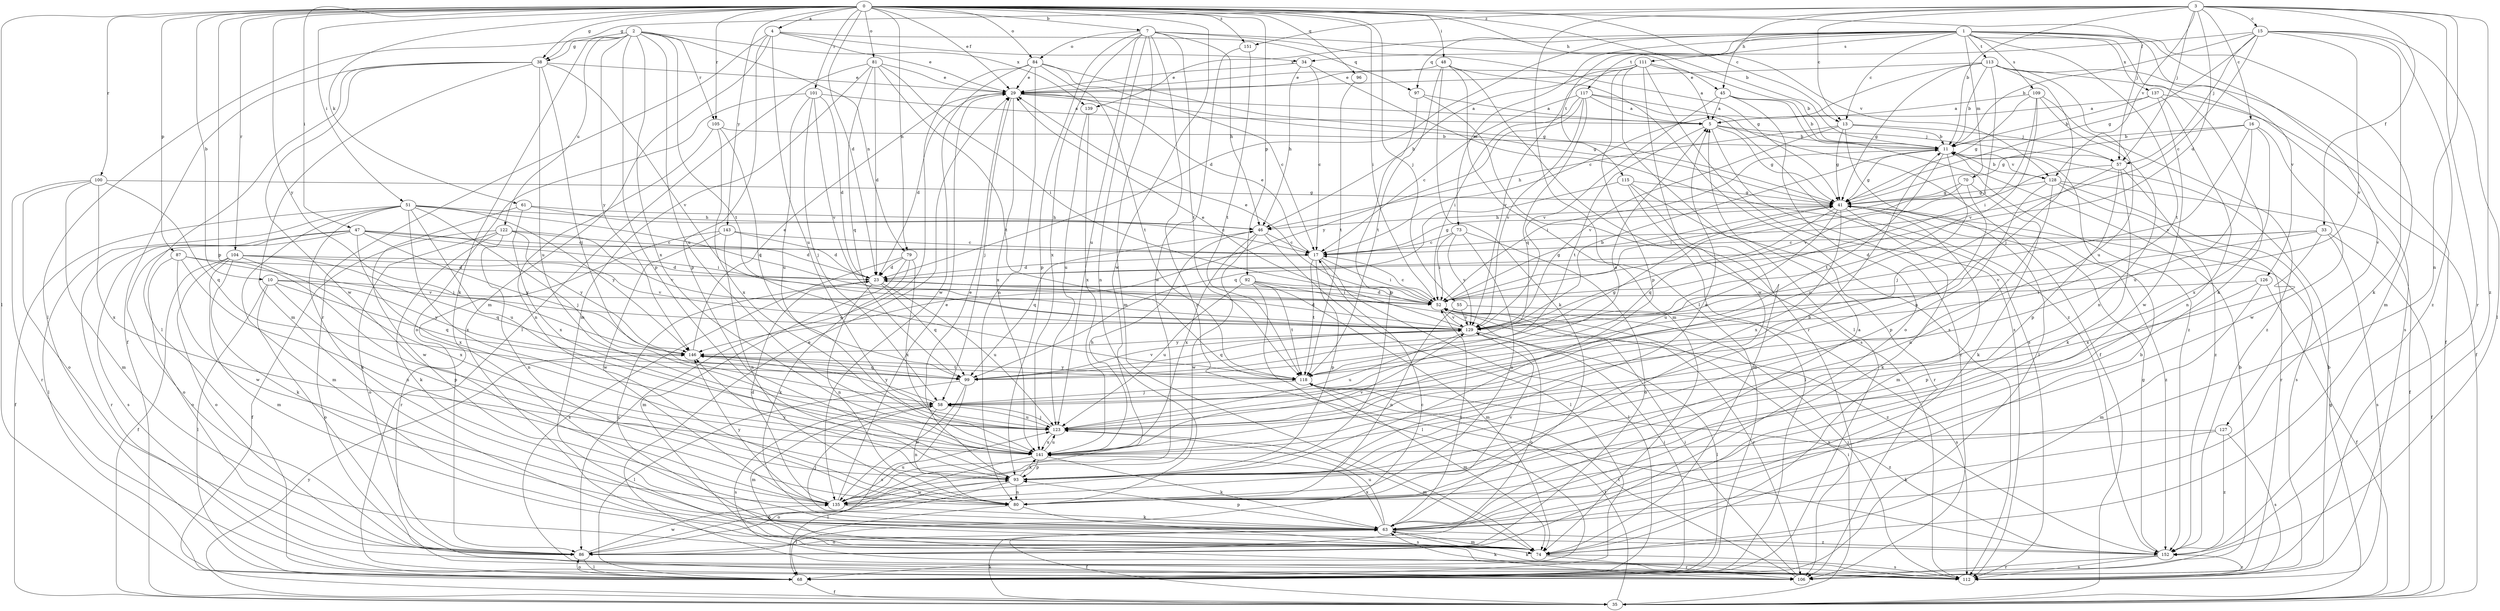 strict digraph  {
0;
1;
2;
3;
4;
5;
7;
10;
11;
13;
15;
16;
17;
23;
29;
33;
34;
35;
38;
41;
45;
46;
47;
48;
51;
52;
55;
57;
58;
61;
63;
68;
70;
73;
74;
79;
80;
81;
84;
86;
87;
92;
93;
96;
97;
99;
100;
101;
104;
105;
106;
109;
111;
112;
113;
115;
117;
118;
122;
123;
126;
127;
128;
129;
135;
137;
139;
141;
143;
146;
151;
152;
0 -> 4  [label=a];
0 -> 7  [label=b];
0 -> 10  [label=b];
0 -> 11  [label=b];
0 -> 13  [label=c];
0 -> 23  [label=d];
0 -> 29  [label=e];
0 -> 38  [label=g];
0 -> 45  [label=h];
0 -> 47  [label=i];
0 -> 48  [label=i];
0 -> 51  [label=i];
0 -> 52  [label=i];
0 -> 55  [label=j];
0 -> 57  [label=j];
0 -> 61  [label=k];
0 -> 68  [label=l];
0 -> 79  [label=n];
0 -> 81  [label=o];
0 -> 84  [label=o];
0 -> 87  [label=p];
0 -> 92  [label=p];
0 -> 93  [label=p];
0 -> 96  [label=q];
0 -> 100  [label=r];
0 -> 101  [label=r];
0 -> 104  [label=r];
0 -> 105  [label=r];
0 -> 135  [label=w];
0 -> 143  [label=y];
0 -> 146  [label=y];
0 -> 151  [label=z];
1 -> 13  [label=c];
1 -> 23  [label=d];
1 -> 63  [label=k];
1 -> 70  [label=m];
1 -> 73  [label=m];
1 -> 74  [label=m];
1 -> 97  [label=q];
1 -> 109  [label=s];
1 -> 111  [label=s];
1 -> 113  [label=t];
1 -> 115  [label=t];
1 -> 117  [label=t];
1 -> 118  [label=t];
1 -> 126  [label=v];
1 -> 127  [label=v];
1 -> 137  [label=x];
1 -> 139  [label=x];
2 -> 38  [label=g];
2 -> 63  [label=k];
2 -> 68  [label=l];
2 -> 79  [label=n];
2 -> 93  [label=p];
2 -> 105  [label=r];
2 -> 118  [label=t];
2 -> 122  [label=u];
2 -> 123  [label=u];
2 -> 139  [label=x];
2 -> 141  [label=x];
2 -> 146  [label=y];
3 -> 11  [label=b];
3 -> 13  [label=c];
3 -> 15  [label=c];
3 -> 16  [label=c];
3 -> 23  [label=d];
3 -> 33  [label=f];
3 -> 38  [label=g];
3 -> 45  [label=h];
3 -> 57  [label=j];
3 -> 68  [label=l];
3 -> 80  [label=n];
3 -> 106  [label=r];
3 -> 128  [label=v];
3 -> 151  [label=z];
3 -> 152  [label=z];
4 -> 29  [label=e];
4 -> 34  [label=f];
4 -> 74  [label=m];
4 -> 93  [label=p];
4 -> 97  [label=q];
4 -> 106  [label=r];
4 -> 123  [label=u];
5 -> 11  [label=b];
5 -> 41  [label=g];
5 -> 57  [label=j];
5 -> 106  [label=r];
5 -> 118  [label=t];
7 -> 41  [label=g];
7 -> 46  [label=h];
7 -> 74  [label=m];
7 -> 80  [label=n];
7 -> 84  [label=o];
7 -> 93  [label=p];
7 -> 118  [label=t];
7 -> 123  [label=u];
7 -> 128  [label=v];
7 -> 141  [label=x];
7 -> 152  [label=z];
10 -> 52  [label=i];
10 -> 68  [label=l];
10 -> 86  [label=o];
10 -> 93  [label=p];
10 -> 99  [label=q];
10 -> 146  [label=y];
11 -> 41  [label=g];
11 -> 52  [label=i];
11 -> 118  [label=t];
11 -> 123  [label=u];
11 -> 128  [label=v];
13 -> 11  [label=b];
13 -> 41  [label=g];
13 -> 46  [label=h];
13 -> 57  [label=j];
13 -> 68  [label=l];
13 -> 129  [label=v];
15 -> 11  [label=b];
15 -> 17  [label=c];
15 -> 34  [label=f];
15 -> 41  [label=g];
15 -> 57  [label=j];
15 -> 63  [label=k];
15 -> 68  [label=l];
15 -> 129  [label=v];
15 -> 152  [label=z];
16 -> 11  [label=b];
16 -> 41  [label=g];
16 -> 123  [label=u];
16 -> 129  [label=v];
16 -> 135  [label=w];
16 -> 141  [label=x];
17 -> 23  [label=d];
17 -> 29  [label=e];
17 -> 41  [label=g];
17 -> 52  [label=i];
17 -> 68  [label=l];
17 -> 93  [label=p];
17 -> 118  [label=t];
23 -> 52  [label=i];
23 -> 80  [label=n];
23 -> 99  [label=q];
23 -> 123  [label=u];
23 -> 152  [label=z];
29 -> 5  [label=a];
29 -> 23  [label=d];
29 -> 41  [label=g];
29 -> 58  [label=j];
29 -> 141  [label=x];
33 -> 17  [label=c];
33 -> 23  [label=d];
33 -> 35  [label=f];
33 -> 112  [label=s];
33 -> 129  [label=v];
33 -> 141  [label=x];
34 -> 17  [label=c];
34 -> 29  [label=e];
34 -> 46  [label=h];
34 -> 152  [label=z];
35 -> 41  [label=g];
35 -> 52  [label=i];
35 -> 63  [label=k];
35 -> 118  [label=t];
35 -> 146  [label=y];
38 -> 29  [label=e];
38 -> 35  [label=f];
38 -> 58  [label=j];
38 -> 68  [label=l];
38 -> 74  [label=m];
38 -> 123  [label=u];
38 -> 129  [label=v];
38 -> 135  [label=w];
41 -> 46  [label=h];
41 -> 63  [label=k];
41 -> 74  [label=m];
41 -> 99  [label=q];
41 -> 123  [label=u];
41 -> 141  [label=x];
41 -> 152  [label=z];
45 -> 5  [label=a];
45 -> 11  [label=b];
45 -> 86  [label=o];
45 -> 129  [label=v];
45 -> 152  [label=z];
46 -> 17  [label=c];
46 -> 68  [label=l];
46 -> 99  [label=q];
46 -> 135  [label=w];
46 -> 141  [label=x];
47 -> 17  [label=c];
47 -> 23  [label=d];
47 -> 52  [label=i];
47 -> 86  [label=o];
47 -> 106  [label=r];
47 -> 112  [label=s];
47 -> 141  [label=x];
47 -> 146  [label=y];
48 -> 29  [label=e];
48 -> 63  [label=k];
48 -> 74  [label=m];
48 -> 106  [label=r];
48 -> 112  [label=s];
48 -> 118  [label=t];
51 -> 35  [label=f];
51 -> 46  [label=h];
51 -> 52  [label=i];
51 -> 58  [label=j];
51 -> 63  [label=k];
51 -> 68  [label=l];
51 -> 74  [label=m];
51 -> 123  [label=u];
51 -> 141  [label=x];
51 -> 146  [label=y];
52 -> 17  [label=c];
52 -> 23  [label=d];
52 -> 29  [label=e];
52 -> 41  [label=g];
52 -> 106  [label=r];
52 -> 129  [label=v];
55 -> 80  [label=n];
55 -> 112  [label=s];
55 -> 129  [label=v];
57 -> 58  [label=j];
57 -> 63  [label=k];
57 -> 93  [label=p];
57 -> 129  [label=v];
57 -> 152  [label=z];
58 -> 5  [label=a];
58 -> 74  [label=m];
58 -> 80  [label=n];
58 -> 112  [label=s];
58 -> 123  [label=u];
58 -> 146  [label=y];
61 -> 17  [label=c];
61 -> 46  [label=h];
61 -> 135  [label=w];
61 -> 141  [label=x];
63 -> 5  [label=a];
63 -> 35  [label=f];
63 -> 52  [label=i];
63 -> 58  [label=j];
63 -> 74  [label=m];
63 -> 86  [label=o];
63 -> 93  [label=p];
63 -> 123  [label=u];
63 -> 141  [label=x];
63 -> 152  [label=z];
68 -> 35  [label=f];
68 -> 52  [label=i];
68 -> 86  [label=o];
70 -> 41  [label=g];
70 -> 52  [label=i];
70 -> 63  [label=k];
70 -> 123  [label=u];
73 -> 17  [label=c];
73 -> 52  [label=i];
73 -> 80  [label=n];
73 -> 86  [label=o];
73 -> 129  [label=v];
74 -> 11  [label=b];
74 -> 106  [label=r];
74 -> 112  [label=s];
79 -> 23  [label=d];
79 -> 63  [label=k];
79 -> 74  [label=m];
79 -> 112  [label=s];
79 -> 141  [label=x];
80 -> 68  [label=l];
80 -> 112  [label=s];
80 -> 129  [label=v];
81 -> 23  [label=d];
81 -> 29  [label=e];
81 -> 52  [label=i];
81 -> 68  [label=l];
81 -> 74  [label=m];
81 -> 99  [label=q];
81 -> 118  [label=t];
84 -> 17  [label=c];
84 -> 29  [label=e];
84 -> 41  [label=g];
84 -> 80  [label=n];
84 -> 86  [label=o];
84 -> 118  [label=t];
84 -> 135  [label=w];
86 -> 17  [label=c];
86 -> 68  [label=l];
86 -> 93  [label=p];
86 -> 135  [label=w];
87 -> 23  [label=d];
87 -> 80  [label=n];
87 -> 86  [label=o];
87 -> 129  [label=v];
87 -> 135  [label=w];
92 -> 52  [label=i];
92 -> 68  [label=l];
92 -> 74  [label=m];
92 -> 118  [label=t];
92 -> 123  [label=u];
92 -> 152  [label=z];
93 -> 5  [label=a];
93 -> 11  [label=b];
93 -> 29  [label=e];
93 -> 80  [label=n];
93 -> 86  [label=o];
93 -> 135  [label=w];
93 -> 141  [label=x];
93 -> 146  [label=y];
96 -> 118  [label=t];
97 -> 5  [label=a];
97 -> 93  [label=p];
97 -> 112  [label=s];
99 -> 41  [label=g];
99 -> 68  [label=l];
99 -> 112  [label=s];
99 -> 129  [label=v];
99 -> 135  [label=w];
100 -> 41  [label=g];
100 -> 74  [label=m];
100 -> 86  [label=o];
100 -> 99  [label=q];
100 -> 106  [label=r];
100 -> 141  [label=x];
101 -> 5  [label=a];
101 -> 23  [label=d];
101 -> 58  [label=j];
101 -> 86  [label=o];
101 -> 123  [label=u];
101 -> 129  [label=v];
104 -> 23  [label=d];
104 -> 35  [label=f];
104 -> 63  [label=k];
104 -> 74  [label=m];
104 -> 86  [label=o];
104 -> 99  [label=q];
104 -> 129  [label=v];
104 -> 141  [label=x];
105 -> 11  [label=b];
105 -> 80  [label=n];
105 -> 99  [label=q];
105 -> 141  [label=x];
106 -> 11  [label=b];
106 -> 52  [label=i];
106 -> 63  [label=k];
106 -> 118  [label=t];
109 -> 5  [label=a];
109 -> 41  [label=g];
109 -> 52  [label=i];
109 -> 80  [label=n];
109 -> 129  [label=v];
109 -> 152  [label=z];
111 -> 5  [label=a];
111 -> 11  [label=b];
111 -> 29  [label=e];
111 -> 46  [label=h];
111 -> 68  [label=l];
111 -> 93  [label=p];
111 -> 112  [label=s];
111 -> 129  [label=v];
111 -> 135  [label=w];
112 -> 11  [label=b];
112 -> 29  [label=e];
112 -> 52  [label=i];
112 -> 63  [label=k];
112 -> 152  [label=z];
113 -> 11  [label=b];
113 -> 17  [label=c];
113 -> 29  [label=e];
113 -> 35  [label=f];
113 -> 41  [label=g];
113 -> 52  [label=i];
113 -> 58  [label=j];
113 -> 112  [label=s];
113 -> 123  [label=u];
115 -> 41  [label=g];
115 -> 68  [label=l];
115 -> 74  [label=m];
115 -> 99  [label=q];
115 -> 106  [label=r];
117 -> 5  [label=a];
117 -> 17  [label=c];
117 -> 35  [label=f];
117 -> 52  [label=i];
117 -> 99  [label=q];
117 -> 112  [label=s];
117 -> 129  [label=v];
117 -> 146  [label=y];
118 -> 58  [label=j];
118 -> 74  [label=m];
118 -> 146  [label=y];
118 -> 152  [label=z];
122 -> 17  [label=c];
122 -> 35  [label=f];
122 -> 63  [label=k];
122 -> 80  [label=n];
122 -> 86  [label=o];
122 -> 129  [label=v];
122 -> 146  [label=y];
123 -> 58  [label=j];
123 -> 74  [label=m];
123 -> 141  [label=x];
126 -> 35  [label=f];
126 -> 52  [label=i];
126 -> 74  [label=m];
126 -> 93  [label=p];
127 -> 63  [label=k];
127 -> 112  [label=s];
127 -> 141  [label=x];
127 -> 152  [label=z];
128 -> 11  [label=b];
128 -> 35  [label=f];
128 -> 41  [label=g];
128 -> 80  [label=n];
128 -> 93  [label=p];
128 -> 106  [label=r];
128 -> 112  [label=s];
129 -> 11  [label=b];
129 -> 23  [label=d];
129 -> 29  [label=e];
129 -> 68  [label=l];
129 -> 86  [label=o];
129 -> 99  [label=q];
129 -> 123  [label=u];
129 -> 146  [label=y];
135 -> 23  [label=d];
135 -> 29  [label=e];
135 -> 63  [label=k];
135 -> 123  [label=u];
135 -> 146  [label=y];
137 -> 5  [label=a];
137 -> 11  [label=b];
137 -> 35  [label=f];
137 -> 80  [label=n];
137 -> 135  [label=w];
139 -> 123  [label=u];
139 -> 141  [label=x];
141 -> 46  [label=h];
141 -> 63  [label=k];
141 -> 68  [label=l];
141 -> 93  [label=p];
141 -> 123  [label=u];
141 -> 129  [label=v];
143 -> 17  [label=c];
143 -> 23  [label=d];
143 -> 80  [label=n];
143 -> 106  [label=r];
143 -> 135  [label=w];
146 -> 29  [label=e];
146 -> 99  [label=q];
146 -> 118  [label=t];
151 -> 118  [label=t];
151 -> 135  [label=w];
152 -> 41  [label=g];
152 -> 106  [label=r];
152 -> 112  [label=s];
}
